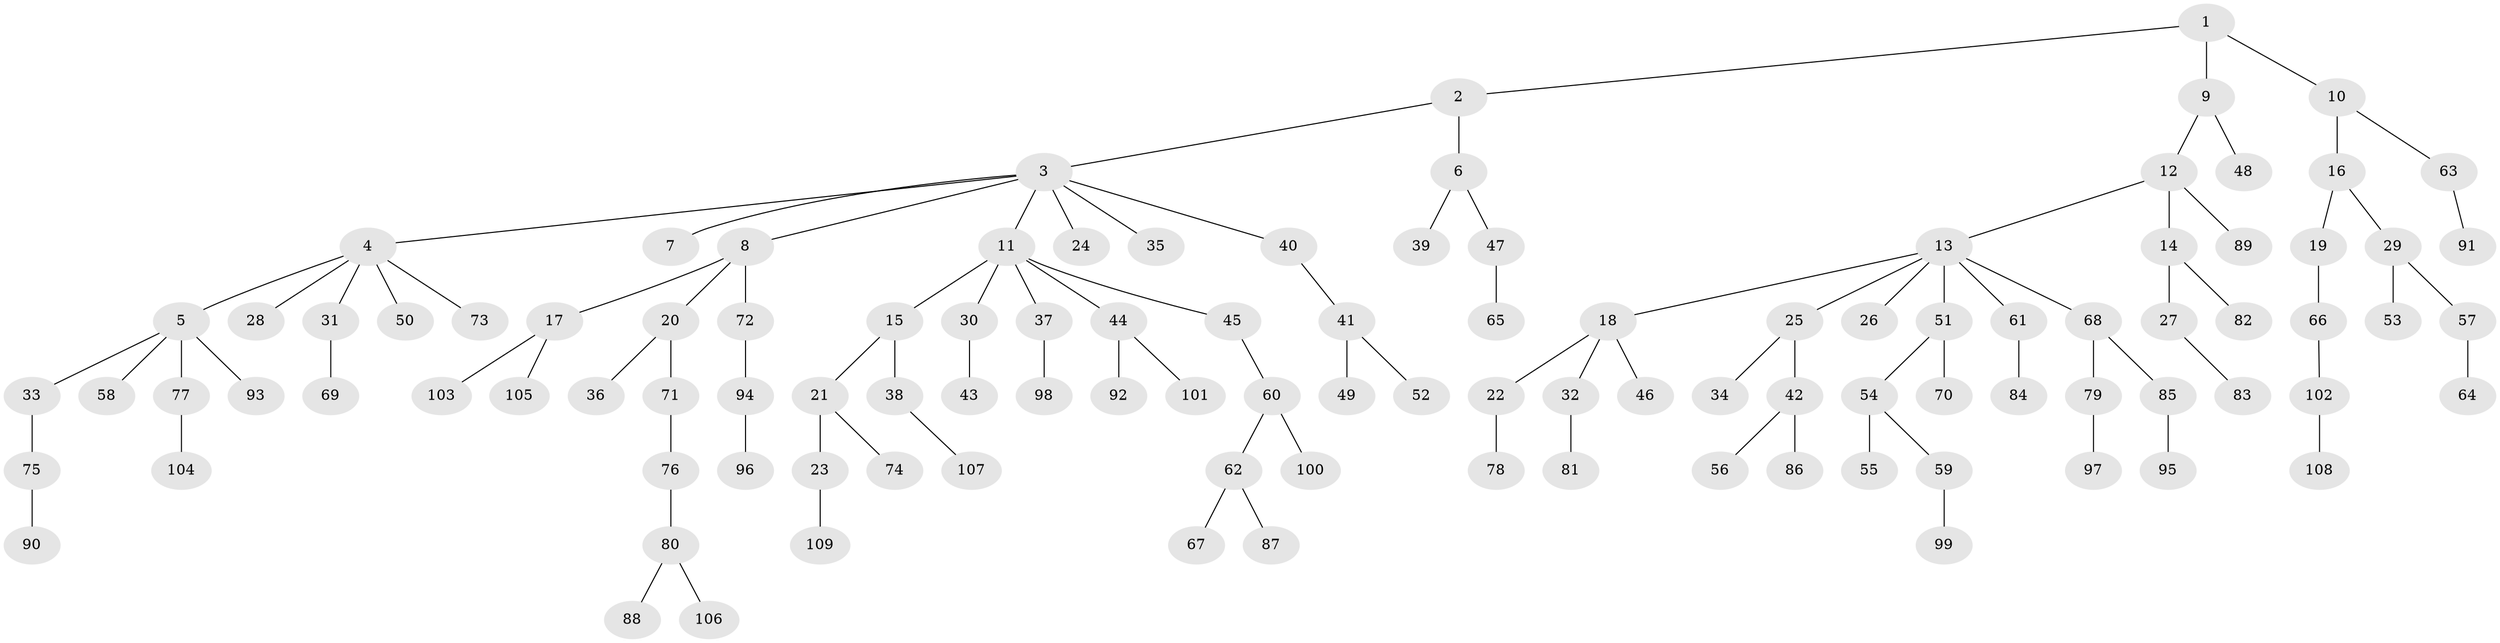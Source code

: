 // Generated by graph-tools (version 1.1) at 2025/02/03/09/25 03:02:17]
// undirected, 109 vertices, 108 edges
graph export_dot {
graph [start="1"]
  node [color=gray90,style=filled];
  1;
  2;
  3;
  4;
  5;
  6;
  7;
  8;
  9;
  10;
  11;
  12;
  13;
  14;
  15;
  16;
  17;
  18;
  19;
  20;
  21;
  22;
  23;
  24;
  25;
  26;
  27;
  28;
  29;
  30;
  31;
  32;
  33;
  34;
  35;
  36;
  37;
  38;
  39;
  40;
  41;
  42;
  43;
  44;
  45;
  46;
  47;
  48;
  49;
  50;
  51;
  52;
  53;
  54;
  55;
  56;
  57;
  58;
  59;
  60;
  61;
  62;
  63;
  64;
  65;
  66;
  67;
  68;
  69;
  70;
  71;
  72;
  73;
  74;
  75;
  76;
  77;
  78;
  79;
  80;
  81;
  82;
  83;
  84;
  85;
  86;
  87;
  88;
  89;
  90;
  91;
  92;
  93;
  94;
  95;
  96;
  97;
  98;
  99;
  100;
  101;
  102;
  103;
  104;
  105;
  106;
  107;
  108;
  109;
  1 -- 2;
  1 -- 9;
  1 -- 10;
  2 -- 3;
  2 -- 6;
  3 -- 4;
  3 -- 7;
  3 -- 8;
  3 -- 11;
  3 -- 24;
  3 -- 35;
  3 -- 40;
  4 -- 5;
  4 -- 28;
  4 -- 31;
  4 -- 50;
  4 -- 73;
  5 -- 33;
  5 -- 58;
  5 -- 77;
  5 -- 93;
  6 -- 39;
  6 -- 47;
  8 -- 17;
  8 -- 20;
  8 -- 72;
  9 -- 12;
  9 -- 48;
  10 -- 16;
  10 -- 63;
  11 -- 15;
  11 -- 30;
  11 -- 37;
  11 -- 44;
  11 -- 45;
  12 -- 13;
  12 -- 14;
  12 -- 89;
  13 -- 18;
  13 -- 25;
  13 -- 26;
  13 -- 51;
  13 -- 61;
  13 -- 68;
  14 -- 27;
  14 -- 82;
  15 -- 21;
  15 -- 38;
  16 -- 19;
  16 -- 29;
  17 -- 103;
  17 -- 105;
  18 -- 22;
  18 -- 32;
  18 -- 46;
  19 -- 66;
  20 -- 36;
  20 -- 71;
  21 -- 23;
  21 -- 74;
  22 -- 78;
  23 -- 109;
  25 -- 34;
  25 -- 42;
  27 -- 83;
  29 -- 53;
  29 -- 57;
  30 -- 43;
  31 -- 69;
  32 -- 81;
  33 -- 75;
  37 -- 98;
  38 -- 107;
  40 -- 41;
  41 -- 49;
  41 -- 52;
  42 -- 56;
  42 -- 86;
  44 -- 92;
  44 -- 101;
  45 -- 60;
  47 -- 65;
  51 -- 54;
  51 -- 70;
  54 -- 55;
  54 -- 59;
  57 -- 64;
  59 -- 99;
  60 -- 62;
  60 -- 100;
  61 -- 84;
  62 -- 67;
  62 -- 87;
  63 -- 91;
  66 -- 102;
  68 -- 79;
  68 -- 85;
  71 -- 76;
  72 -- 94;
  75 -- 90;
  76 -- 80;
  77 -- 104;
  79 -- 97;
  80 -- 88;
  80 -- 106;
  85 -- 95;
  94 -- 96;
  102 -- 108;
}
